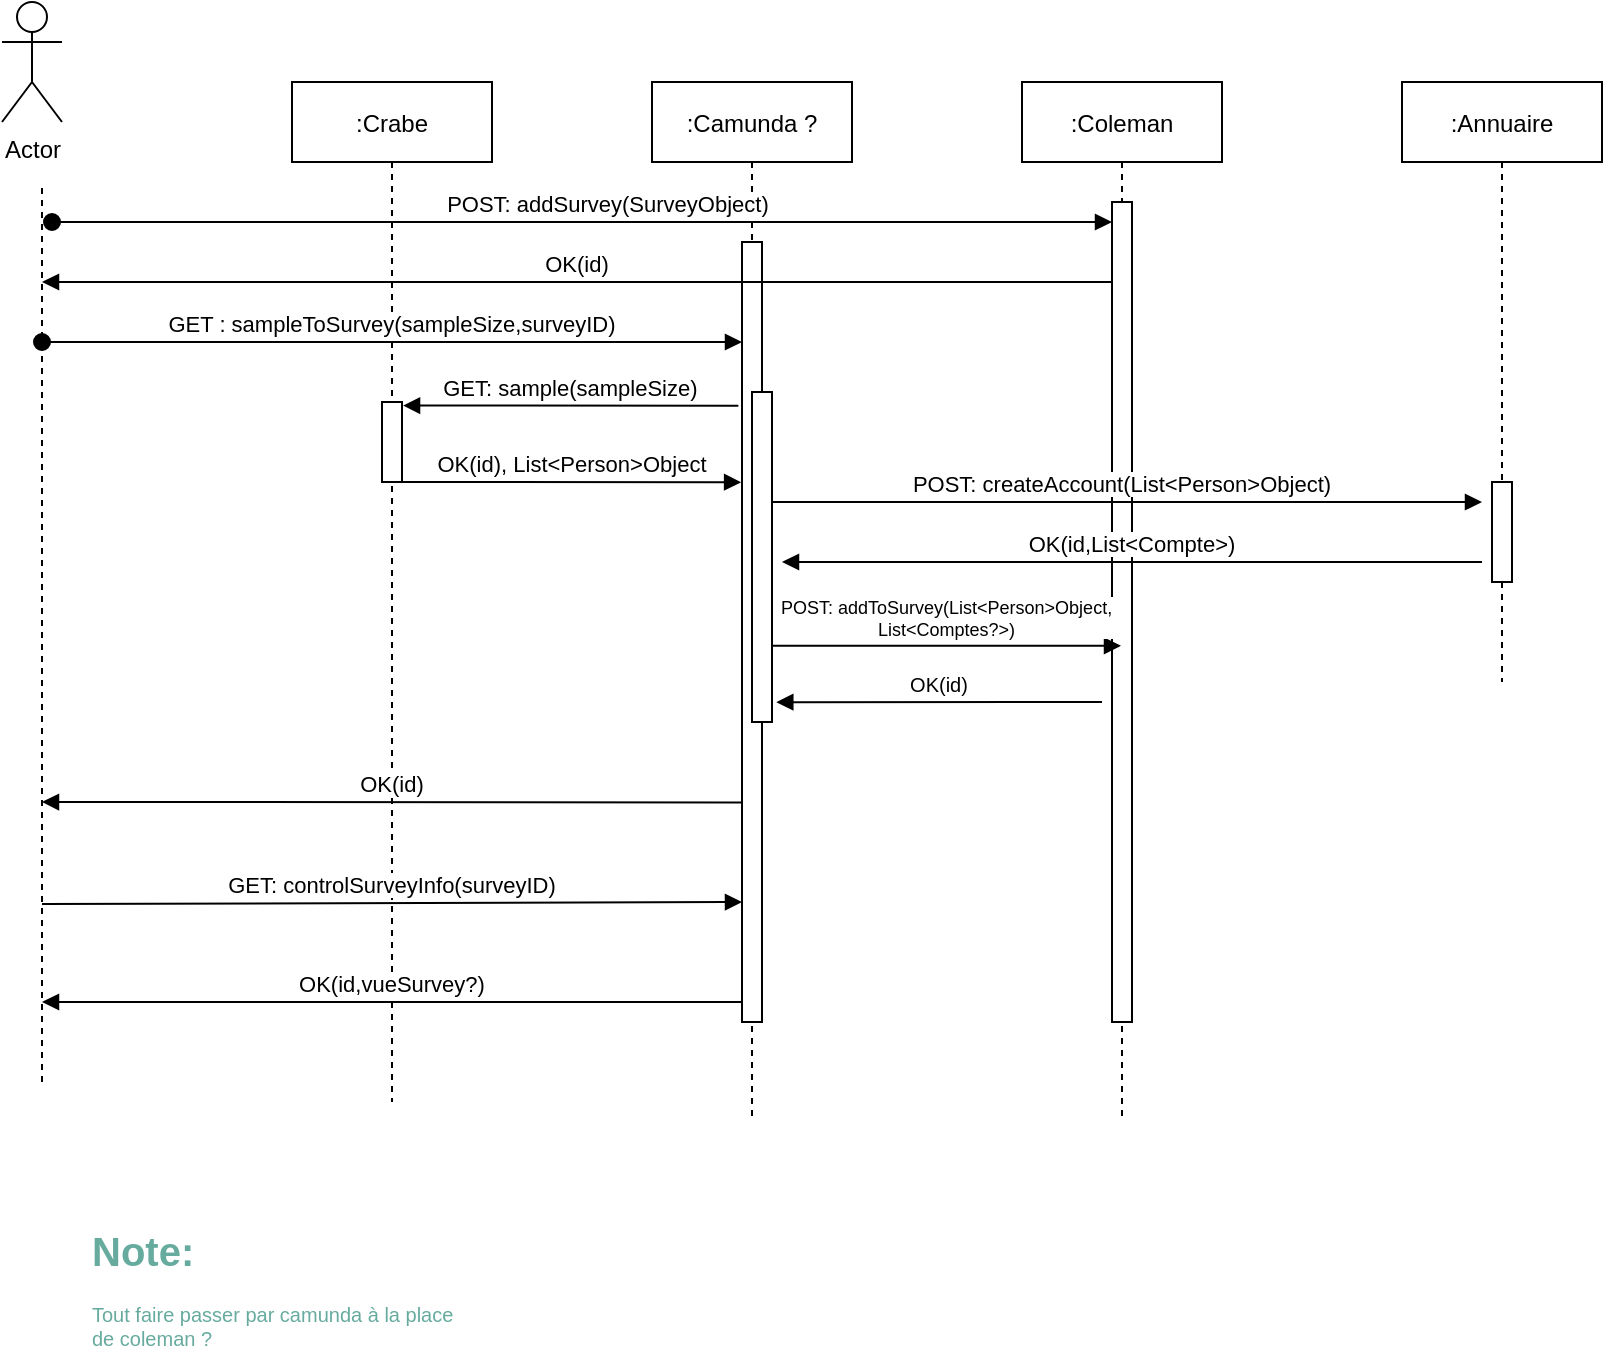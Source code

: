 <mxfile version="17.4.0" type="github">
  <diagram id="kgpKYQtTHZ0yAKxKKP6v" name="Page-1">
    <mxGraphModel dx="823" dy="561" grid="1" gridSize="10" guides="1" tooltips="1" connect="1" arrows="1" fold="1" page="1" pageScale="1" pageWidth="850" pageHeight="1100" math="0" shadow="0">
      <root>
        <mxCell id="0" />
        <mxCell id="1" parent="0" />
        <mxCell id="3nuBFxr9cyL0pnOWT2aG-1" value=":Crabe" style="shape=umlLifeline;perimeter=lifelinePerimeter;container=1;collapsible=0;recursiveResize=0;rounded=0;shadow=0;strokeWidth=1;" parent="1" vertex="1">
          <mxGeometry x="165" y="110" width="100" height="510" as="geometry" />
        </mxCell>
        <mxCell id="3nuBFxr9cyL0pnOWT2aG-2" value="" style="points=[];perimeter=orthogonalPerimeter;rounded=0;shadow=0;strokeWidth=1;" parent="3nuBFxr9cyL0pnOWT2aG-1" vertex="1">
          <mxGeometry x="45" y="160" width="10" height="40" as="geometry" />
        </mxCell>
        <mxCell id="3nuBFxr9cyL0pnOWT2aG-3" value="GET :  sampleToSurvey(sampleSize,surveyID)" style="verticalAlign=bottom;startArrow=oval;endArrow=block;startSize=8;shadow=0;strokeWidth=1;fontColor=#000000;" parent="3nuBFxr9cyL0pnOWT2aG-1" edge="1">
          <mxGeometry relative="1" as="geometry">
            <mxPoint x="-125" y="130" as="sourcePoint" />
            <mxPoint x="225" y="130" as="targetPoint" />
          </mxGeometry>
        </mxCell>
        <mxCell id="3nuBFxr9cyL0pnOWT2aG-5" value=":Camunda ?" style="shape=umlLifeline;perimeter=lifelinePerimeter;container=1;collapsible=0;recursiveResize=0;rounded=0;shadow=0;strokeWidth=1;fontColor=#000000;" parent="1" vertex="1">
          <mxGeometry x="345" y="110" width="100" height="520" as="geometry" />
        </mxCell>
        <mxCell id="3nuBFxr9cyL0pnOWT2aG-6" value="" style="points=[];perimeter=orthogonalPerimeter;rounded=0;shadow=0;strokeWidth=1;" parent="3nuBFxr9cyL0pnOWT2aG-5" vertex="1">
          <mxGeometry x="45" y="80" width="10" height="390" as="geometry" />
        </mxCell>
        <mxCell id="NftAxaM487FhpwE2u1ZJ-1" value=":Coleman" style="shape=umlLifeline;perimeter=lifelinePerimeter;container=1;collapsible=0;recursiveResize=0;rounded=0;shadow=0;strokeWidth=1;" parent="1" vertex="1">
          <mxGeometry x="530" y="110" width="100" height="520" as="geometry" />
        </mxCell>
        <mxCell id="NftAxaM487FhpwE2u1ZJ-19" value="" style="points=[];perimeter=orthogonalPerimeter;rounded=0;shadow=0;strokeWidth=1;" parent="NftAxaM487FhpwE2u1ZJ-1" vertex="1">
          <mxGeometry x="45" y="60" width="10" height="410" as="geometry" />
        </mxCell>
        <mxCell id="NftAxaM487FhpwE2u1ZJ-11" value="OK(id)" style="verticalAlign=bottom;endArrow=block;shadow=0;strokeWidth=1;" parent="NftAxaM487FhpwE2u1ZJ-1" edge="1">
          <mxGeometry relative="1" as="geometry">
            <mxPoint x="45" y="100.0" as="sourcePoint" />
            <mxPoint x="-490" y="100" as="targetPoint" />
          </mxGeometry>
        </mxCell>
        <mxCell id="NftAxaM487FhpwE2u1ZJ-10" value="POST: addSurvey(SurveyObject) " style="verticalAlign=bottom;startArrow=oval;endArrow=block;startSize=8;shadow=0;strokeWidth=1;" parent="NftAxaM487FhpwE2u1ZJ-1" edge="1">
          <mxGeometry x="0.054" relative="1" as="geometry">
            <mxPoint x="-485" y="70" as="sourcePoint" />
            <mxPoint x="45" y="70" as="targetPoint" />
            <mxPoint as="offset" />
          </mxGeometry>
        </mxCell>
        <mxCell id="NftAxaM487FhpwE2u1ZJ-21" value="OK(id)" style="verticalAlign=bottom;endArrow=block;shadow=0;strokeWidth=1;fontSize=10;entryX=1.216;entryY=0.94;entryDx=0;entryDy=0;entryPerimeter=0;" parent="NftAxaM487FhpwE2u1ZJ-1" target="NftAxaM487FhpwE2u1ZJ-22" edge="1">
          <mxGeometry relative="1" as="geometry">
            <mxPoint x="40" y="310" as="sourcePoint" />
            <mxPoint x="-130.0" y="310.0" as="targetPoint" />
          </mxGeometry>
        </mxCell>
        <mxCell id="NftAxaM487FhpwE2u1ZJ-3" value=":Annuaire" style="shape=umlLifeline;perimeter=lifelinePerimeter;container=1;collapsible=0;recursiveResize=0;rounded=0;shadow=0;strokeWidth=1;" parent="1" vertex="1">
          <mxGeometry x="720" y="110" width="100" height="300" as="geometry" />
        </mxCell>
        <mxCell id="NftAxaM487FhpwE2u1ZJ-15" value="" style="points=[];perimeter=orthogonalPerimeter;rounded=0;shadow=0;strokeWidth=1;" parent="NftAxaM487FhpwE2u1ZJ-3" vertex="1">
          <mxGeometry x="45" y="200" width="10" height="50" as="geometry" />
        </mxCell>
        <mxCell id="NftAxaM487FhpwE2u1ZJ-4" value="Actor" style="shape=umlActor;verticalLabelPosition=bottom;verticalAlign=top;html=1;outlineConnect=0;" parent="1" vertex="1">
          <mxGeometry x="20" y="70" width="30" height="60" as="geometry" />
        </mxCell>
        <mxCell id="NftAxaM487FhpwE2u1ZJ-8" value="" style="endArrow=none;dashed=1;html=1;rounded=0;" parent="1" edge="1">
          <mxGeometry width="50" height="50" relative="1" as="geometry">
            <mxPoint x="40" y="610" as="sourcePoint" />
            <mxPoint x="40" y="160" as="targetPoint" />
          </mxGeometry>
        </mxCell>
        <mxCell id="NftAxaM487FhpwE2u1ZJ-9" value="OK(id)" style="verticalAlign=bottom;endArrow=block;entryX=1;entryY=0;shadow=0;strokeWidth=1;" parent="1" edge="1">
          <mxGeometry relative="1" as="geometry">
            <mxPoint x="390" y="470.2" as="sourcePoint" />
            <mxPoint x="40" y="470" as="targetPoint" />
          </mxGeometry>
        </mxCell>
        <mxCell id="NftAxaM487FhpwE2u1ZJ-13" value="POST: createAccount(List&lt;Person&gt;Object)" style="verticalAlign=bottom;endArrow=block;shadow=0;strokeWidth=1;exitX=1.211;exitY=0.213;exitDx=0;exitDy=0;exitPerimeter=0;" parent="1" edge="1">
          <mxGeometry relative="1" as="geometry">
            <mxPoint x="400.0" y="320.0" as="sourcePoint" />
            <mxPoint x="760" y="320" as="targetPoint" />
          </mxGeometry>
        </mxCell>
        <mxCell id="NftAxaM487FhpwE2u1ZJ-14" value="OK(id,List&lt;Compte&gt;)" style="verticalAlign=bottom;endArrow=block;shadow=0;strokeWidth=1;" parent="1" edge="1">
          <mxGeometry relative="1" as="geometry">
            <mxPoint x="760" y="350" as="sourcePoint" />
            <mxPoint x="410" y="350" as="targetPoint" />
          </mxGeometry>
        </mxCell>
        <mxCell id="NftAxaM487FhpwE2u1ZJ-17" value="GET: sample(sampleSize)" style="verticalAlign=bottom;endArrow=block;shadow=0;strokeWidth=1;entryX=1.053;entryY=0.044;entryDx=0;entryDy=0;entryPerimeter=0;exitX=-0.182;exitY=0.21;exitDx=0;exitDy=0;exitPerimeter=0;" parent="1" source="3nuBFxr9cyL0pnOWT2aG-6" target="3nuBFxr9cyL0pnOWT2aG-2" edge="1">
          <mxGeometry relative="1" as="geometry">
            <mxPoint x="320" y="330" as="sourcePoint" />
            <mxPoint x="570" y="320" as="targetPoint" />
          </mxGeometry>
        </mxCell>
        <mxCell id="NftAxaM487FhpwE2u1ZJ-18" value="OK(id), List&lt;Person&gt;Object" style="verticalAlign=bottom;endArrow=block;shadow=0;strokeWidth=1;entryX=-0.045;entryY=0.308;entryDx=0;entryDy=0;entryPerimeter=0;" parent="1" source="3nuBFxr9cyL0pnOWT2aG-2" target="3nuBFxr9cyL0pnOWT2aG-6" edge="1">
          <mxGeometry relative="1" as="geometry">
            <mxPoint x="330" y="330" as="sourcePoint" />
            <mxPoint x="600" y="330" as="targetPoint" />
          </mxGeometry>
        </mxCell>
        <mxCell id="NftAxaM487FhpwE2u1ZJ-22" value="" style="points=[];perimeter=orthogonalPerimeter;rounded=0;shadow=0;strokeWidth=1;" parent="1" vertex="1">
          <mxGeometry x="395" y="265" width="10" height="165" as="geometry" />
        </mxCell>
        <mxCell id="NftAxaM487FhpwE2u1ZJ-20" value="POST: addToSurvey(List&lt;Person&gt;Object, &#xa;List&lt;Comptes?&gt;)" style="verticalAlign=bottom;endArrow=block;shadow=0;strokeWidth=1;exitX=1.028;exitY=0.769;exitDx=0;exitDy=0;exitPerimeter=0;fontSize=9;" parent="1" source="NftAxaM487FhpwE2u1ZJ-22" target="NftAxaM487FhpwE2u1ZJ-1" edge="1">
          <mxGeometry relative="1" as="geometry">
            <mxPoint x="400.0" y="380" as="sourcePoint" />
            <mxPoint x="570" y="395" as="targetPoint" />
          </mxGeometry>
        </mxCell>
        <mxCell id="NftAxaM487FhpwE2u1ZJ-25" value="GET: controlSurveyInfo(surveyID)" style="verticalAlign=bottom;endArrow=block;shadow=0;strokeWidth=1;exitX=1.211;exitY=0.213;exitDx=0;exitDy=0;exitPerimeter=0;fontColor=#000000;" parent="1" edge="1">
          <mxGeometry relative="1" as="geometry">
            <mxPoint x="40" y="521.0" as="sourcePoint" />
            <mxPoint x="390" y="520" as="targetPoint" />
          </mxGeometry>
        </mxCell>
        <mxCell id="NftAxaM487FhpwE2u1ZJ-27" value="OK(id,vueSurvey?)" style="verticalAlign=bottom;endArrow=block;shadow=0;strokeWidth=1;fontColor=#000000;" parent="1" edge="1">
          <mxGeometry relative="1" as="geometry">
            <mxPoint x="390" y="570" as="sourcePoint" />
            <mxPoint x="40" y="570" as="targetPoint" />
          </mxGeometry>
        </mxCell>
        <mxCell id="NftAxaM487FhpwE2u1ZJ-30" value="&lt;h1&gt;&lt;font color=&quot;#67ab9f&quot;&gt;Note:&amp;nbsp;&lt;/font&gt;&lt;/h1&gt;&lt;p&gt;&lt;font color=&quot;#67ab9f&quot;&gt;Tout faire passer par camunda à la place de coleman ?&lt;/font&gt;&lt;/p&gt;" style="text;html=1;strokeColor=none;fillColor=none;spacing=5;spacingTop=-20;whiteSpace=wrap;overflow=hidden;rounded=0;fontSize=10;" parent="1" vertex="1">
          <mxGeometry x="60" y="680" width="190" height="70" as="geometry" />
        </mxCell>
      </root>
    </mxGraphModel>
  </diagram>
</mxfile>
